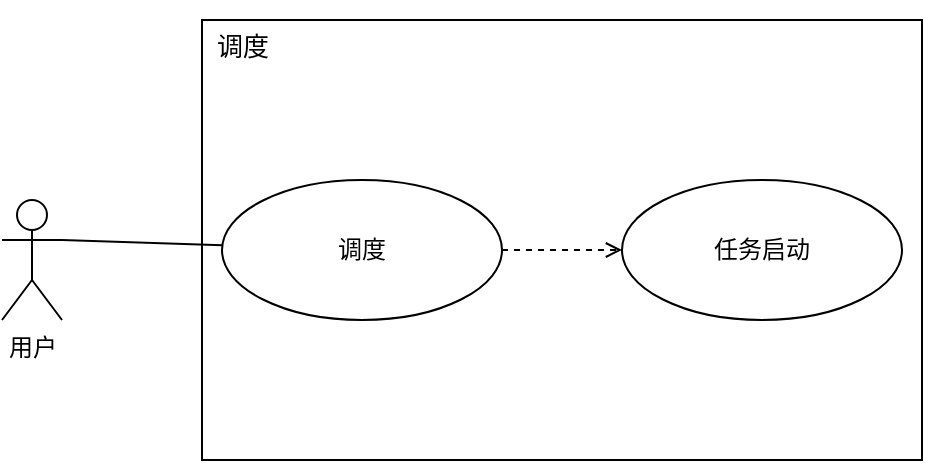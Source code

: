 <mxfile version="21.6.5" type="github">
  <diagram name="第 1 页" id="ay-ovdDbSZs9q1_X7poU">
    <mxGraphModel dx="1272" dy="611" grid="1" gridSize="10" guides="1" tooltips="1" connect="1" arrows="1" fold="1" page="1" pageScale="1" pageWidth="827" pageHeight="1169" math="0" shadow="0">
      <root>
        <mxCell id="0" />
        <mxCell id="1" parent="0" />
        <mxCell id="IfDYGI1Ybj2rXrvwjJEZ-2" value="" style="rounded=0;whiteSpace=wrap;html=1;" vertex="1" parent="1">
          <mxGeometry x="250" y="100" width="360" height="220" as="geometry" />
        </mxCell>
        <mxCell id="IfDYGI1Ybj2rXrvwjJEZ-1" value="用户" style="shape=umlActor;verticalLabelPosition=bottom;verticalAlign=top;html=1;outlineConnect=0;" vertex="1" parent="1">
          <mxGeometry x="150" y="190" width="30" height="60" as="geometry" />
        </mxCell>
        <mxCell id="IfDYGI1Ybj2rXrvwjJEZ-3" value="&lt;span style=&quot;font-weight: normal;&quot;&gt;&lt;font style=&quot;font-size: 13px;&quot;&gt;调度&lt;/font&gt;&lt;/span&gt;" style="text;strokeColor=none;fillColor=none;html=1;fontSize=24;fontStyle=1;verticalAlign=middle;align=center;" vertex="1" parent="1">
          <mxGeometry x="220" y="90" width="100" height="40" as="geometry" />
        </mxCell>
        <mxCell id="IfDYGI1Ybj2rXrvwjJEZ-14" style="edgeStyle=orthogonalEdgeStyle;rounded=0;orthogonalLoop=1;jettySize=auto;html=1;entryX=0;entryY=0.5;entryDx=0;entryDy=0;dashed=1;endArrow=open;endFill=0;" edge="1" parent="1" source="IfDYGI1Ybj2rXrvwjJEZ-4" target="IfDYGI1Ybj2rXrvwjJEZ-13">
          <mxGeometry relative="1" as="geometry" />
        </mxCell>
        <mxCell id="IfDYGI1Ybj2rXrvwjJEZ-4" value="调度" style="ellipse;whiteSpace=wrap;html=1;" vertex="1" parent="1">
          <mxGeometry x="260" y="180" width="140" height="70" as="geometry" />
        </mxCell>
        <mxCell id="IfDYGI1Ybj2rXrvwjJEZ-9" style="rounded=0;orthogonalLoop=1;jettySize=auto;html=1;endArrow=none;endFill=0;exitX=1;exitY=0.333;exitDx=0;exitDy=0;exitPerimeter=0;" edge="1" parent="1" source="IfDYGI1Ybj2rXrvwjJEZ-1" target="IfDYGI1Ybj2rXrvwjJEZ-4">
          <mxGeometry relative="1" as="geometry" />
        </mxCell>
        <mxCell id="IfDYGI1Ybj2rXrvwjJEZ-13" value="任务启动" style="ellipse;whiteSpace=wrap;html=1;" vertex="1" parent="1">
          <mxGeometry x="460" y="180" width="140" height="70" as="geometry" />
        </mxCell>
      </root>
    </mxGraphModel>
  </diagram>
</mxfile>
